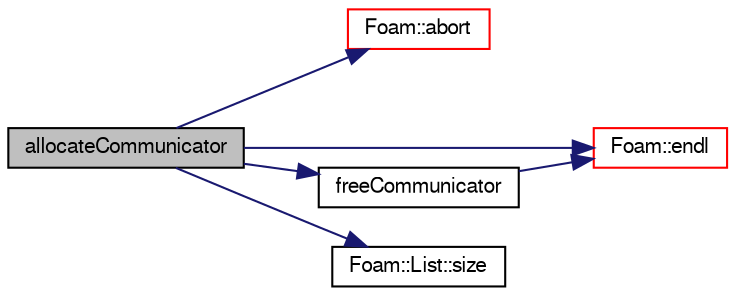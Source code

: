 digraph "allocateCommunicator"
{
  bgcolor="transparent";
  edge [fontname="FreeSans",fontsize="10",labelfontname="FreeSans",labelfontsize="10"];
  node [fontname="FreeSans",fontsize="10",shape=record];
  rankdir="LR";
  Node52 [label="allocateCommunicator",height=0.2,width=0.4,color="black", fillcolor="grey75", style="filled", fontcolor="black"];
  Node52 -> Node53 [color="midnightblue",fontsize="10",style="solid",fontname="FreeSans"];
  Node53 [label="Foam::abort",height=0.2,width=0.4,color="red",URL="$a21124.html#a447107a607d03e417307c203fa5fb44b"];
  Node52 -> Node61 [color="midnightblue",fontsize="10",style="solid",fontname="FreeSans"];
  Node61 [label="Foam::endl",height=0.2,width=0.4,color="red",URL="$a21124.html#a2db8fe02a0d3909e9351bb4275b23ce4",tooltip="Add newline and flush stream. "];
  Node52 -> Node96 [color="midnightblue",fontsize="10",style="solid",fontname="FreeSans"];
  Node96 [label="freeCommunicator",height=0.2,width=0.4,color="black",URL="$a26270.html#a3179018baba7416f21d8f0c21bf11a62",tooltip="Free a previously allocated communicator. "];
  Node96 -> Node61 [color="midnightblue",fontsize="10",style="solid",fontname="FreeSans"];
  Node52 -> Node97 [color="midnightblue",fontsize="10",style="solid",fontname="FreeSans"];
  Node97 [label="Foam::List::size",height=0.2,width=0.4,color="black",URL="$a25694.html#a8a5f6fa29bd4b500caf186f60245b384",tooltip="Override size to be inconsistent with allocated storage. "];
}
